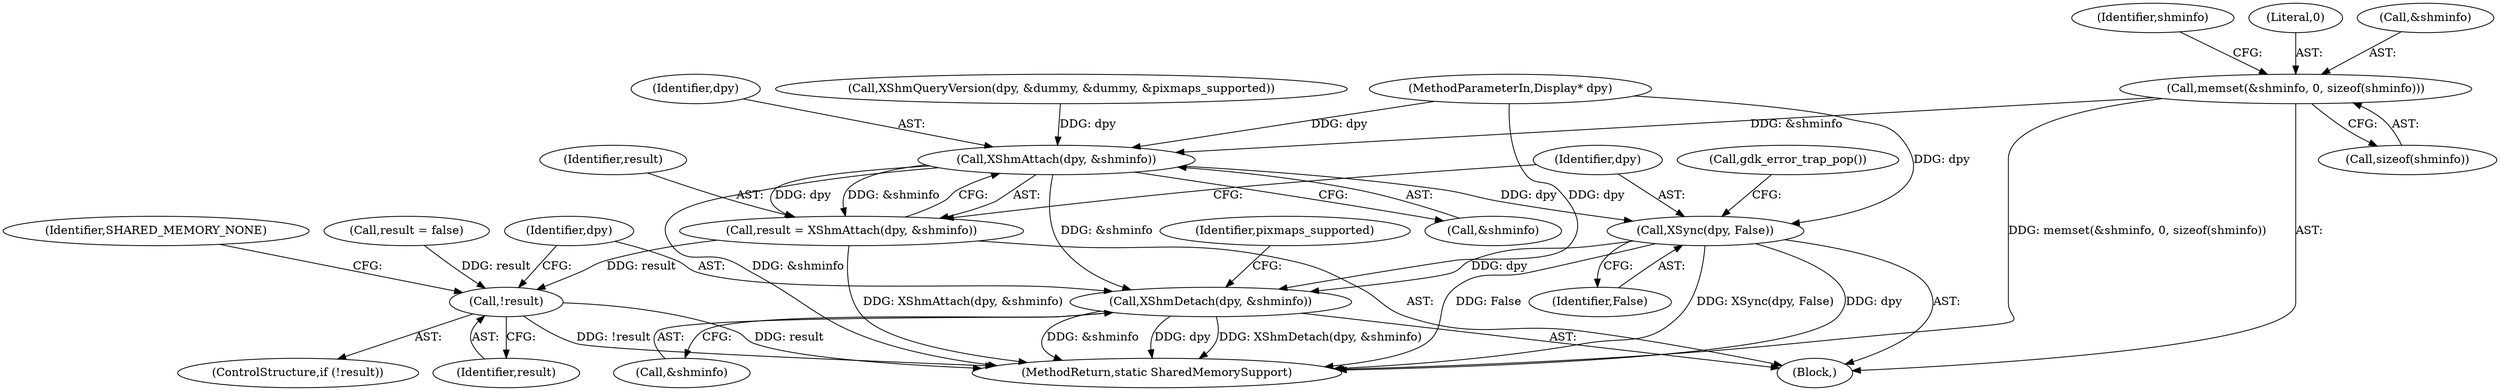 digraph "1_Chrome_0bd1a6ddb5fb23dfea3e72d60e5e8df4cf5826bc_1@API" {
"1000167" [label="(Call,memset(&shminfo, 0, sizeof(shminfo)))"];
"1000182" [label="(Call,XShmAttach(dpy, &shminfo))"];
"1000180" [label="(Call,result = XShmAttach(dpy, &shminfo))"];
"1000197" [label="(Call,!result)"];
"1000186" [label="(Call,XSync(dpy, False))"];
"1000201" [label="(Call,XShmDetach(dpy, &shminfo))"];
"1000203" [label="(Call,&shminfo)"];
"1000183" [label="(Identifier,dpy)"];
"1000186" [label="(Call,XSync(dpy, False))"];
"1000197" [label="(Call,!result)"];
"1000167" [label="(Call,memset(&shminfo, 0, sizeof(shminfo)))"];
"1000190" [label="(Call,gdk_error_trap_pop())"];
"1000191" [label="(Call,result = false)"];
"1000210" [label="(MethodReturn,static SharedMemorySupport)"];
"1000202" [label="(Identifier,dpy)"];
"1000207" [label="(Identifier,pixmaps_supported)"];
"1000180" [label="(Call,result = XShmAttach(dpy, &shminfo))"];
"1000175" [label="(Identifier,shminfo)"];
"1000101" [label="(MethodParameterIn,Display* dpy)"];
"1000102" [label="(Block,)"];
"1000198" [label="(Identifier,result)"];
"1000184" [label="(Call,&shminfo)"];
"1000201" [label="(Call,XShmDetach(dpy, &shminfo))"];
"1000200" [label="(Identifier,SHARED_MEMORY_NONE)"];
"1000170" [label="(Literal,0)"];
"1000107" [label="(Call,XShmQueryVersion(dpy, &dummy, &dummy, &pixmaps_supported))"];
"1000168" [label="(Call,&shminfo)"];
"1000182" [label="(Call,XShmAttach(dpy, &shminfo))"];
"1000188" [label="(Identifier,False)"];
"1000181" [label="(Identifier,result)"];
"1000187" [label="(Identifier,dpy)"];
"1000171" [label="(Call,sizeof(shminfo))"];
"1000196" [label="(ControlStructure,if (!result))"];
"1000167" -> "1000102"  [label="AST: "];
"1000167" -> "1000171"  [label="CFG: "];
"1000168" -> "1000167"  [label="AST: "];
"1000170" -> "1000167"  [label="AST: "];
"1000171" -> "1000167"  [label="AST: "];
"1000175" -> "1000167"  [label="CFG: "];
"1000167" -> "1000210"  [label="DDG: memset(&shminfo, 0, sizeof(shminfo))"];
"1000167" -> "1000182"  [label="DDG: &shminfo"];
"1000182" -> "1000180"  [label="AST: "];
"1000182" -> "1000184"  [label="CFG: "];
"1000183" -> "1000182"  [label="AST: "];
"1000184" -> "1000182"  [label="AST: "];
"1000180" -> "1000182"  [label="CFG: "];
"1000182" -> "1000210"  [label="DDG: &shminfo"];
"1000182" -> "1000180"  [label="DDG: dpy"];
"1000182" -> "1000180"  [label="DDG: &shminfo"];
"1000107" -> "1000182"  [label="DDG: dpy"];
"1000101" -> "1000182"  [label="DDG: dpy"];
"1000182" -> "1000186"  [label="DDG: dpy"];
"1000182" -> "1000201"  [label="DDG: &shminfo"];
"1000180" -> "1000102"  [label="AST: "];
"1000181" -> "1000180"  [label="AST: "];
"1000187" -> "1000180"  [label="CFG: "];
"1000180" -> "1000210"  [label="DDG: XShmAttach(dpy, &shminfo)"];
"1000180" -> "1000197"  [label="DDG: result"];
"1000197" -> "1000196"  [label="AST: "];
"1000197" -> "1000198"  [label="CFG: "];
"1000198" -> "1000197"  [label="AST: "];
"1000200" -> "1000197"  [label="CFG: "];
"1000202" -> "1000197"  [label="CFG: "];
"1000197" -> "1000210"  [label="DDG: !result"];
"1000197" -> "1000210"  [label="DDG: result"];
"1000191" -> "1000197"  [label="DDG: result"];
"1000186" -> "1000102"  [label="AST: "];
"1000186" -> "1000188"  [label="CFG: "];
"1000187" -> "1000186"  [label="AST: "];
"1000188" -> "1000186"  [label="AST: "];
"1000190" -> "1000186"  [label="CFG: "];
"1000186" -> "1000210"  [label="DDG: False"];
"1000186" -> "1000210"  [label="DDG: XSync(dpy, False)"];
"1000186" -> "1000210"  [label="DDG: dpy"];
"1000101" -> "1000186"  [label="DDG: dpy"];
"1000186" -> "1000201"  [label="DDG: dpy"];
"1000201" -> "1000102"  [label="AST: "];
"1000201" -> "1000203"  [label="CFG: "];
"1000202" -> "1000201"  [label="AST: "];
"1000203" -> "1000201"  [label="AST: "];
"1000207" -> "1000201"  [label="CFG: "];
"1000201" -> "1000210"  [label="DDG: XShmDetach(dpy, &shminfo)"];
"1000201" -> "1000210"  [label="DDG: &shminfo"];
"1000201" -> "1000210"  [label="DDG: dpy"];
"1000101" -> "1000201"  [label="DDG: dpy"];
}
